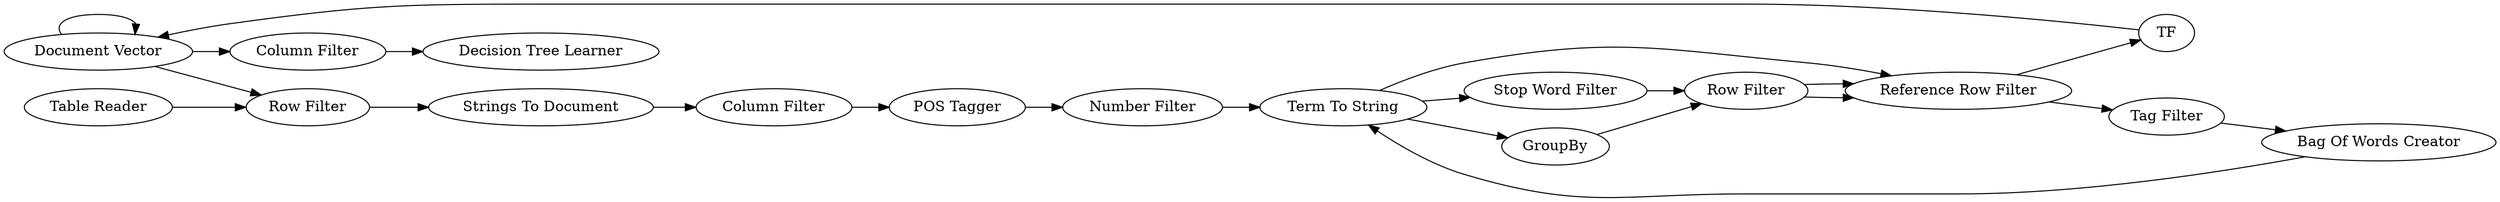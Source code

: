digraph {
	21 [label="Color Manager"]
	95 [label="Column Filter"]
	33 [label="POS Tagger"]
	16 [label=TF]
	20 [label="Document Data Extractor"]
	21 [label="Document Vector"]
	20 [label="Row Filter"]
	22 [label="Column Filter"]
	23 [label="Strings To Document"]
	105 [label="Number Filter"]
	106 [label="Punctuation Erasure"]
	108 [label="Case Converter"]
	109 [label="Snowball Stemmer"]
	114 [label="Tag Filter"]
	115 [label="Stop Word Filter"]
	106 [label="Term To String"]
	107 [label=GroupBy]
	108 [label="Row Filter"]
	109 [label="Reference Row Filter"]
	110 [label="Bag Of Words Creator"]
	136 [label="Decision Tree Learner"]
	154 [label="Table Reader"]
	16 -> 21
	21 -> 20
	20 -> 23
	23 -> 22
	105 -> 106
	106 -> 115
	108 -> 109
	109 -> 114
	115 -> 108
	106 -> 107
	106 -> 109
	107 -> 108
	108 -> 109
	110 -> 106
	21 -> 95
	95 -> 136
	33 -> 105
	21 -> 21
	22 -> 33
	114 -> 110
	109 -> 16
	154 -> 20
	rankdir=LR
}
